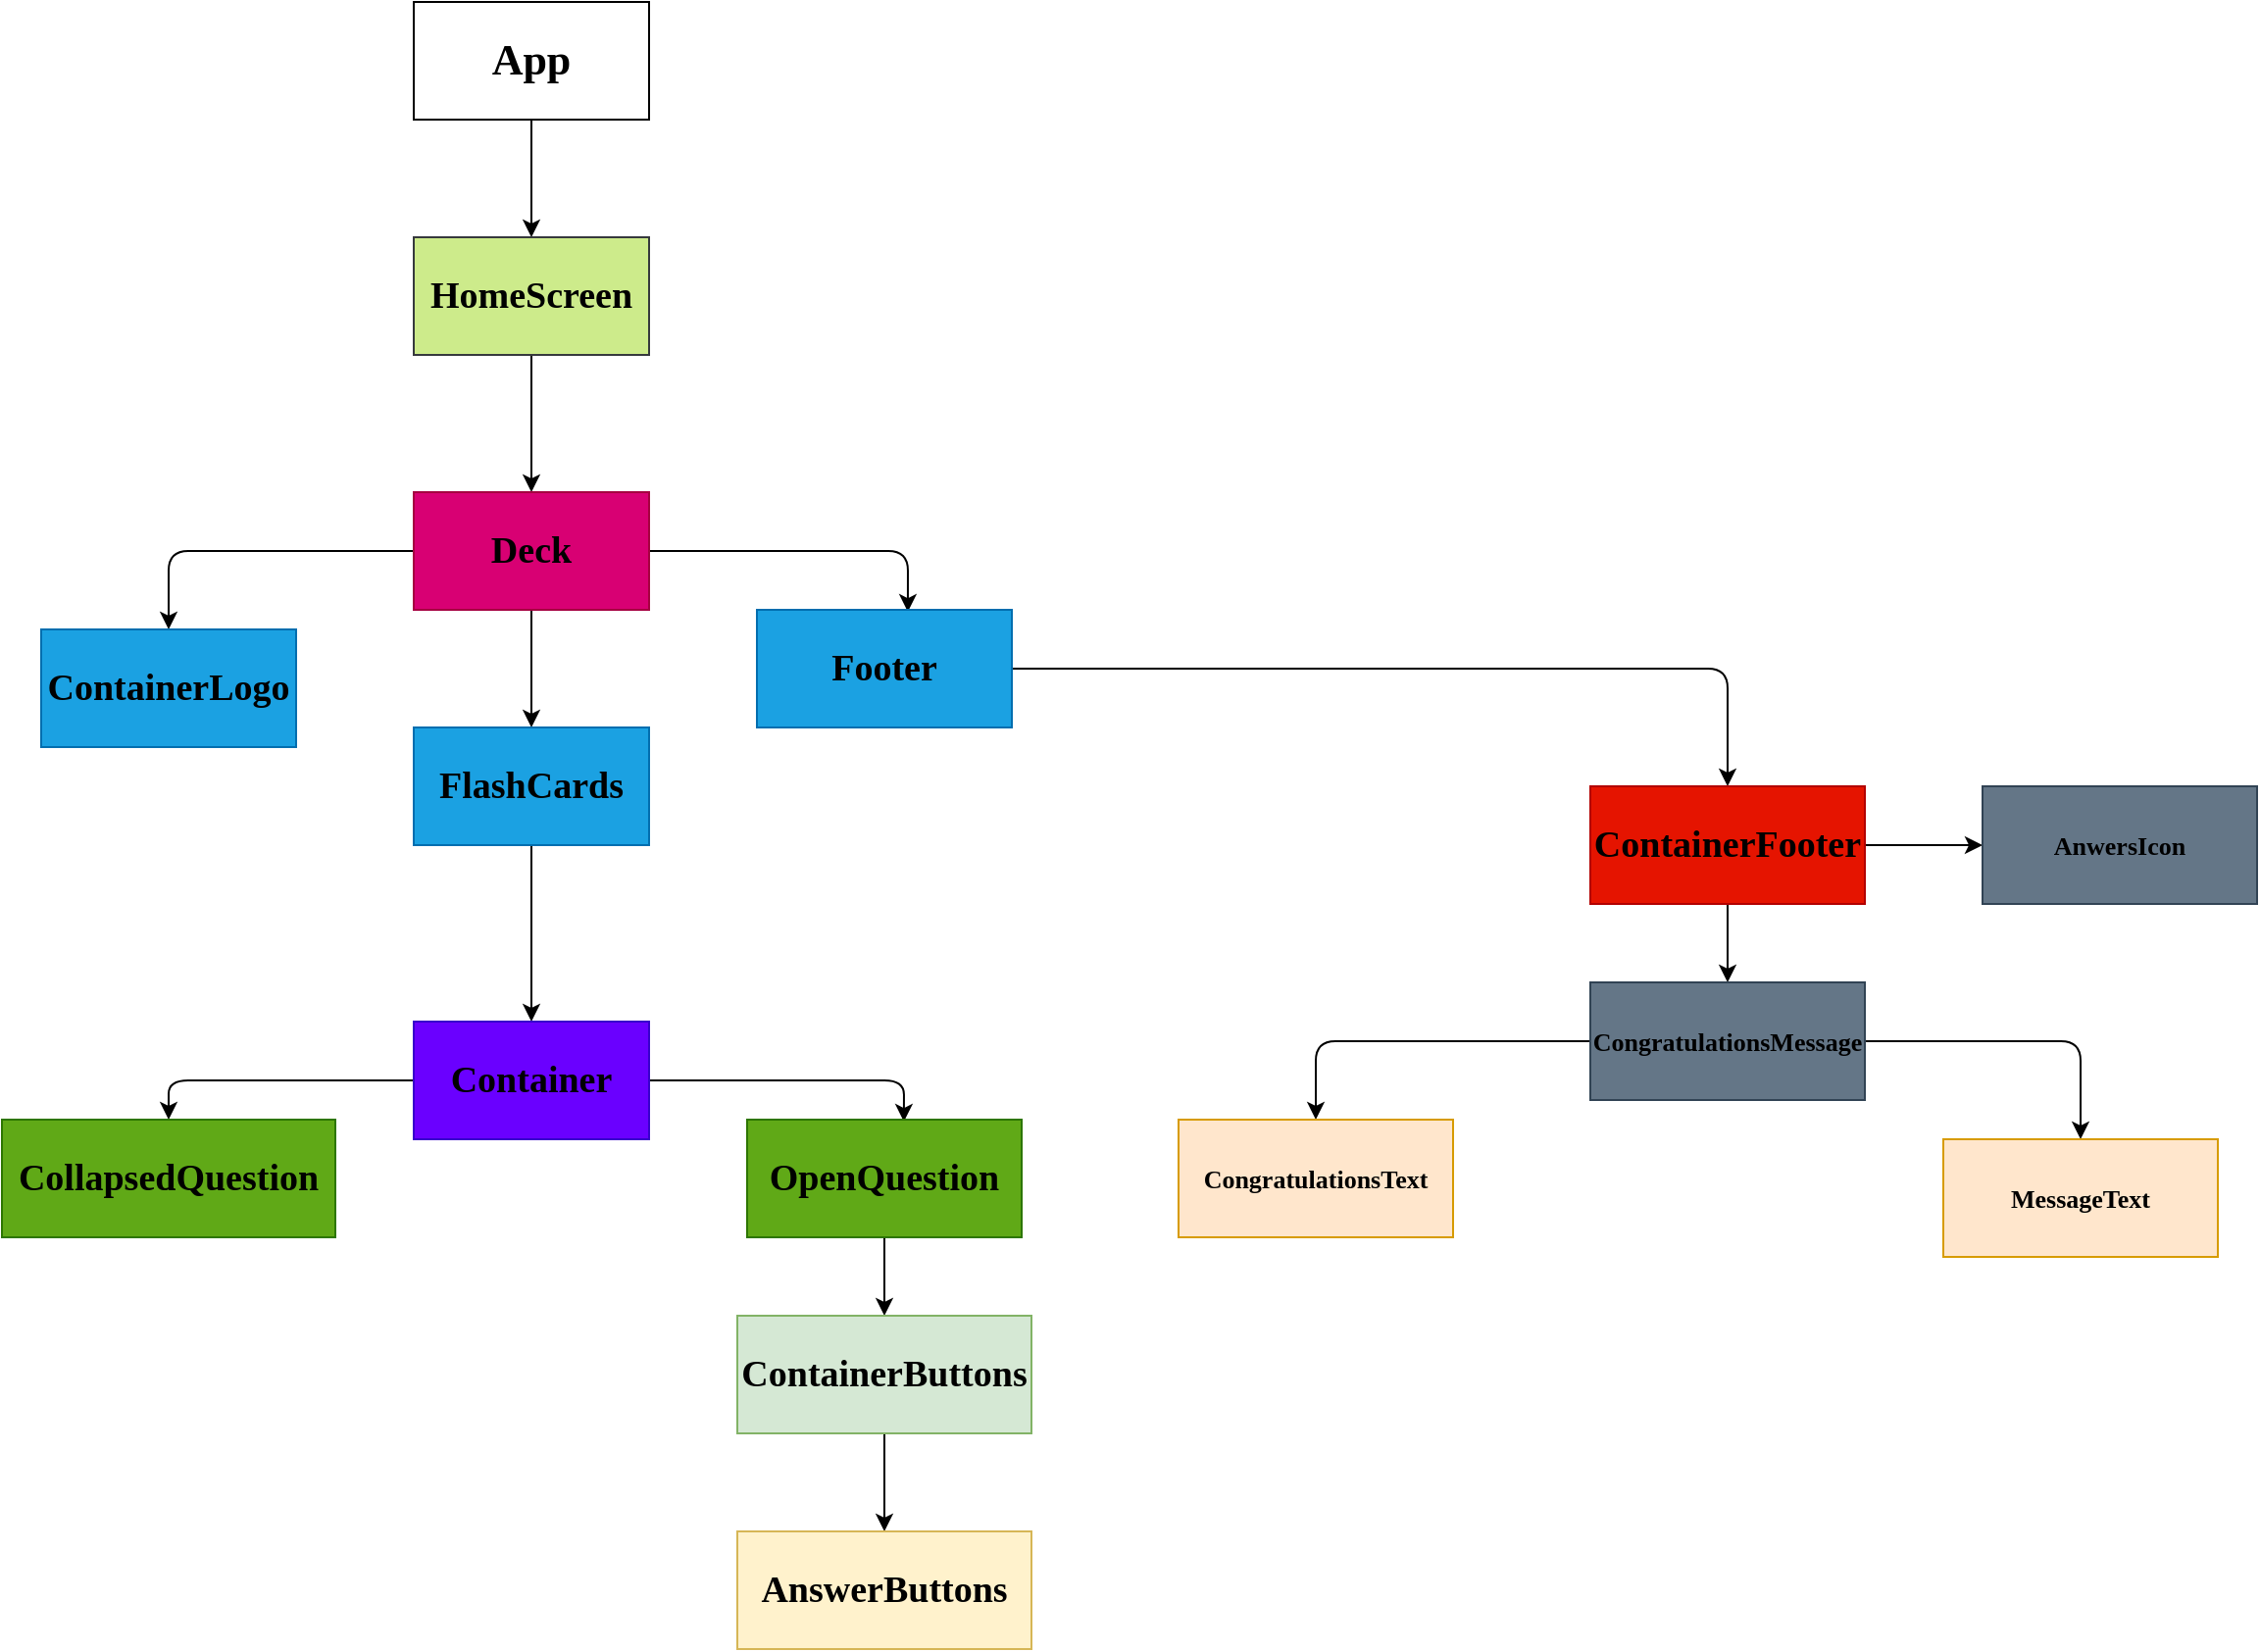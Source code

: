 <mxfile>
    <diagram id="UJLs5oUkO7RAZCslnoLD" name="Page-1">
        <mxGraphModel dx="576" dy="387" grid="1" gridSize="10" guides="1" tooltips="1" connect="1" arrows="1" fold="1" page="1" pageScale="1" pageWidth="850" pageHeight="1100" math="0" shadow="0">
            <root>
                <mxCell id="0"/>
                <mxCell id="1" parent="0"/>
                <mxCell id="5" style="edgeStyle=none;html=1;entryX=0.5;entryY=0;entryDx=0;entryDy=0;fontFamily=Times New Roman;fontSize=19;fontColor=#000000;" edge="1" parent="1" source="2" target="4">
                    <mxGeometry relative="1" as="geometry"/>
                </mxCell>
                <mxCell id="2" value="&lt;b&gt;&lt;font style=&quot;font-size: 22px;&quot; face=&quot;Times New Roman&quot;&gt;App&lt;/font&gt;&lt;/b&gt;" style="rounded=0;whiteSpace=wrap;html=1;" vertex="1" parent="1">
                    <mxGeometry x="250" y="40" width="120" height="60" as="geometry"/>
                </mxCell>
                <mxCell id="11" style="edgeStyle=none;html=1;exitX=0.5;exitY=1;exitDx=0;exitDy=0;fontFamily=Times New Roman;fontSize=19;fontColor=#000000;" edge="1" parent="1" source="4" target="6">
                    <mxGeometry relative="1" as="geometry"/>
                </mxCell>
                <mxCell id="4" value="&lt;b&gt;&lt;font color=&quot;#000000&quot; style=&quot;font-size: 19px;&quot; face=&quot;Times New Roman&quot;&gt;HomeScreen&lt;/font&gt;&lt;/b&gt;" style="rounded=0;whiteSpace=wrap;html=1;fillColor=#cdeb8b;strokeColor=#36393d;" vertex="1" parent="1">
                    <mxGeometry x="250" y="160" width="120" height="60" as="geometry"/>
                </mxCell>
                <mxCell id="19" style="edgeStyle=none;html=1;fontFamily=Times New Roman;fontSize=19;fontColor=none;" edge="1" parent="1" source="6">
                    <mxGeometry relative="1" as="geometry">
                        <mxPoint x="310" y="410" as="targetPoint"/>
                    </mxGeometry>
                </mxCell>
                <mxCell id="24" style="edgeStyle=none;html=1;entryX=0.5;entryY=0;entryDx=0;entryDy=0;fontFamily=Times New Roman;fontSize=19;fontColor=none;" edge="1" parent="1" source="6" target="15">
                    <mxGeometry relative="1" as="geometry">
                        <Array as="points">
                            <mxPoint x="125" y="320"/>
                        </Array>
                    </mxGeometry>
                </mxCell>
                <mxCell id="28" style="edgeStyle=none;html=1;entryX=0.592;entryY=0.017;entryDx=0;entryDy=0;entryPerimeter=0;fontFamily=Times New Roman;fontSize=19;fontColor=none;" edge="1" parent="1" source="6" target="26">
                    <mxGeometry relative="1" as="geometry">
                        <Array as="points">
                            <mxPoint x="502" y="320"/>
                        </Array>
                    </mxGeometry>
                </mxCell>
                <mxCell id="6" value="&lt;b&gt;&lt;font color=&quot;#000000&quot; style=&quot;font-size: 19px;&quot; face=&quot;Times New Roman&quot;&gt;Deck&lt;/font&gt;&lt;/b&gt;" style="rounded=0;whiteSpace=wrap;html=1;fillColor=#d80073;strokeColor=#A50040;fontColor=#ffffff;" vertex="1" parent="1">
                    <mxGeometry x="250" y="290" width="120" height="60" as="geometry"/>
                </mxCell>
                <mxCell id="15" value="&lt;b&gt;&lt;font color=&quot;#000000&quot; style=&quot;font-size: 19px;&quot; face=&quot;Times New Roman&quot;&gt;ContainerLogo&lt;/font&gt;&lt;/b&gt;" style="rounded=0;whiteSpace=wrap;html=1;fillColor=#1ba1e2;strokeColor=#006EAF;fontColor=#ffffff;" vertex="1" parent="1">
                    <mxGeometry x="60" y="360" width="130" height="60" as="geometry"/>
                </mxCell>
                <mxCell id="41" style="edgeStyle=none;html=1;entryX=0.5;entryY=0;entryDx=0;entryDy=0;fontFamily=Times New Roman;fontSize=19;fontColor=none;" edge="1" parent="1" source="26" target="40">
                    <mxGeometry relative="1" as="geometry">
                        <Array as="points">
                            <mxPoint x="760" y="380"/>
                            <mxPoint x="920" y="380"/>
                        </Array>
                    </mxGeometry>
                </mxCell>
                <mxCell id="26" value="&lt;b&gt;&lt;font color=&quot;#000000&quot; style=&quot;font-size: 19px;&quot; face=&quot;Times New Roman&quot;&gt;Footer&lt;/font&gt;&lt;/b&gt;" style="rounded=0;whiteSpace=wrap;html=1;fillColor=#1ba1e2;strokeColor=#006EAF;fontColor=#ffffff;" vertex="1" parent="1">
                    <mxGeometry x="425" y="350" width="130" height="60" as="geometry"/>
                </mxCell>
                <mxCell id="30" style="edgeStyle=none;html=1;fontFamily=Times New Roman;fontSize=19;fontColor=none;" edge="1" parent="1" source="27" target="29">
                    <mxGeometry relative="1" as="geometry"/>
                </mxCell>
                <mxCell id="27" value="&lt;b&gt;&lt;font color=&quot;#000000&quot; style=&quot;font-size: 19px;&quot; face=&quot;Times New Roman&quot;&gt;FlashCards&lt;br&gt;&lt;/font&gt;&lt;/b&gt;" style="rounded=0;whiteSpace=wrap;html=1;fillColor=#1ba1e2;strokeColor=#006EAF;fontColor=#ffffff;" vertex="1" parent="1">
                    <mxGeometry x="250" y="410" width="120" height="60" as="geometry"/>
                </mxCell>
                <mxCell id="33" style="edgeStyle=none;html=1;entryX=0.5;entryY=0;entryDx=0;entryDy=0;fontFamily=Times New Roman;fontSize=19;fontColor=none;" edge="1" parent="1" source="29" target="31">
                    <mxGeometry relative="1" as="geometry">
                        <Array as="points">
                            <mxPoint x="125" y="590"/>
                        </Array>
                    </mxGeometry>
                </mxCell>
                <mxCell id="34" style="edgeStyle=none;html=1;entryX=0.571;entryY=0.017;entryDx=0;entryDy=0;entryPerimeter=0;fontFamily=Times New Roman;fontSize=19;fontColor=none;" edge="1" parent="1" source="29" target="32">
                    <mxGeometry relative="1" as="geometry">
                        <Array as="points">
                            <mxPoint x="500" y="590"/>
                        </Array>
                    </mxGeometry>
                </mxCell>
                <mxCell id="29" value="&lt;b&gt;&lt;font color=&quot;#000000&quot; style=&quot;font-size: 19px;&quot; face=&quot;Times New Roman&quot;&gt;Container&lt;br&gt;&lt;/font&gt;&lt;/b&gt;" style="rounded=0;whiteSpace=wrap;html=1;fillColor=#6a00ff;strokeColor=#3700CC;fontColor=#ffffff;" vertex="1" parent="1">
                    <mxGeometry x="250" y="560" width="120" height="60" as="geometry"/>
                </mxCell>
                <mxCell id="31" value="&lt;b&gt;&lt;font color=&quot;#000000&quot; style=&quot;font-size: 19px;&quot; face=&quot;Times New Roman&quot;&gt;CollapsedQuestion&lt;br&gt;&lt;/font&gt;&lt;/b&gt;" style="rounded=0;whiteSpace=wrap;html=1;fillColor=#60a917;strokeColor=#2D7600;fontColor=#ffffff;" vertex="1" parent="1">
                    <mxGeometry x="40" y="610" width="170" height="60" as="geometry"/>
                </mxCell>
                <mxCell id="37" style="edgeStyle=none;html=1;entryX=0.5;entryY=0;entryDx=0;entryDy=0;fontFamily=Times New Roman;fontSize=19;fontColor=none;" edge="1" parent="1" source="32" target="35">
                    <mxGeometry relative="1" as="geometry"/>
                </mxCell>
                <mxCell id="32" value="&lt;b&gt;&lt;font color=&quot;#000000&quot; style=&quot;font-size: 19px;&quot; face=&quot;Times New Roman&quot;&gt;OpenQuestion&lt;br&gt;&lt;/font&gt;&lt;/b&gt;" style="rounded=0;whiteSpace=wrap;html=1;fillColor=#60a917;strokeColor=#2D7600;fontColor=#ffffff;" vertex="1" parent="1">
                    <mxGeometry x="420" y="610" width="140" height="60" as="geometry"/>
                </mxCell>
                <mxCell id="39" style="edgeStyle=none;html=1;fontFamily=Times New Roman;fontSize=19;fontColor=none;" edge="1" parent="1" source="35" target="38">
                    <mxGeometry relative="1" as="geometry"/>
                </mxCell>
                <mxCell id="35" value="&lt;b&gt;&lt;font color=&quot;#000000&quot; style=&quot;font-size: 19px;&quot; face=&quot;Times New Roman&quot;&gt;ContainerButtons&lt;br&gt;&lt;/font&gt;&lt;/b&gt;" style="rounded=0;whiteSpace=wrap;html=1;fillColor=#d5e8d4;strokeColor=#82b366;" vertex="1" parent="1">
                    <mxGeometry x="415" y="710" width="150" height="60" as="geometry"/>
                </mxCell>
                <mxCell id="38" value="&lt;b&gt;&lt;font color=&quot;#000000&quot; style=&quot;font-size: 19px;&quot; face=&quot;Times New Roman&quot;&gt;AnswerButtons&lt;br&gt;&lt;/font&gt;&lt;/b&gt;" style="rounded=0;whiteSpace=wrap;html=1;fillColor=#fff2cc;strokeColor=#d6b656;" vertex="1" parent="1">
                    <mxGeometry x="415" y="820" width="150" height="60" as="geometry"/>
                </mxCell>
                <mxCell id="43" style="edgeStyle=none;html=1;entryX=0.5;entryY=0;entryDx=0;entryDy=0;fontFamily=Times New Roman;fontSize=19;fontColor=none;" edge="1" parent="1" source="40" target="42">
                    <mxGeometry relative="1" as="geometry"/>
                </mxCell>
                <mxCell id="47" style="edgeStyle=none;html=1;entryX=0;entryY=0.5;entryDx=0;entryDy=0;fontFamily=Times New Roman;fontSize=13;fontColor=none;" edge="1" parent="1" source="40" target="46">
                    <mxGeometry relative="1" as="geometry"/>
                </mxCell>
                <mxCell id="40" value="&lt;b&gt;&lt;font color=&quot;#000000&quot; style=&quot;font-size: 19px;&quot; face=&quot;Times New Roman&quot;&gt;ContainerFooter&lt;/font&gt;&lt;/b&gt;" style="rounded=0;whiteSpace=wrap;html=1;fillColor=#e51400;strokeColor=#B20000;fontColor=#ffffff;" vertex="1" parent="1">
                    <mxGeometry x="850" y="440" width="140" height="60" as="geometry"/>
                </mxCell>
                <mxCell id="48" style="edgeStyle=none;html=1;entryX=0.5;entryY=0;entryDx=0;entryDy=0;fontFamily=Times New Roman;fontSize=13;fontColor=none;" edge="1" parent="1" source="42" target="44">
                    <mxGeometry relative="1" as="geometry">
                        <Array as="points">
                            <mxPoint x="710" y="570"/>
                        </Array>
                    </mxGeometry>
                </mxCell>
                <mxCell id="49" style="edgeStyle=none;html=1;entryX=0.5;entryY=0;entryDx=0;entryDy=0;fontFamily=Times New Roman;fontSize=13;fontColor=none;" edge="1" parent="1" source="42" target="45">
                    <mxGeometry relative="1" as="geometry">
                        <Array as="points">
                            <mxPoint x="1100" y="570"/>
                        </Array>
                    </mxGeometry>
                </mxCell>
                <mxCell id="42" value="&lt;b style=&quot;font-size: 13px;&quot;&gt;&lt;font color=&quot;#000000&quot; style=&quot;font-size: 13px;&quot; face=&quot;Times New Roman&quot;&gt;CongratulationsMessage&lt;/font&gt;&lt;/b&gt;" style="rounded=0;whiteSpace=wrap;html=1;fillColor=#647687;strokeColor=#314354;fontColor=#ffffff;" vertex="1" parent="1">
                    <mxGeometry x="850" y="540" width="140" height="60" as="geometry"/>
                </mxCell>
                <mxCell id="44" value="&lt;b style=&quot;font-size: 13px;&quot;&gt;&lt;font color=&quot;#000000&quot; style=&quot;font-size: 13px;&quot; face=&quot;Times New Roman&quot;&gt;CongratulationsText&lt;/font&gt;&lt;/b&gt;" style="rounded=0;whiteSpace=wrap;html=1;fillColor=#ffe6cc;strokeColor=#d79b00;" vertex="1" parent="1">
                    <mxGeometry x="640" y="610" width="140" height="60" as="geometry"/>
                </mxCell>
                <mxCell id="45" value="&lt;font face=&quot;Times New Roman&quot; color=&quot;#000000&quot;&gt;&lt;span style=&quot;font-size: 13px;&quot;&gt;&lt;b&gt;MessageText&lt;/b&gt;&lt;/span&gt;&lt;/font&gt;" style="rounded=0;whiteSpace=wrap;html=1;fillColor=#ffe6cc;strokeColor=#d79b00;" vertex="1" parent="1">
                    <mxGeometry x="1030" y="620" width="140" height="60" as="geometry"/>
                </mxCell>
                <mxCell id="46" value="&lt;b style=&quot;font-size: 13px;&quot;&gt;&lt;font color=&quot;#000000&quot; style=&quot;font-size: 13px;&quot; face=&quot;Times New Roman&quot;&gt;AnwersIcon&lt;/font&gt;&lt;/b&gt;" style="rounded=0;whiteSpace=wrap;html=1;fillColor=#647687;strokeColor=#314354;fontColor=#ffffff;" vertex="1" parent="1">
                    <mxGeometry x="1050" y="440" width="140" height="60" as="geometry"/>
                </mxCell>
            </root>
        </mxGraphModel>
    </diagram>
</mxfile>